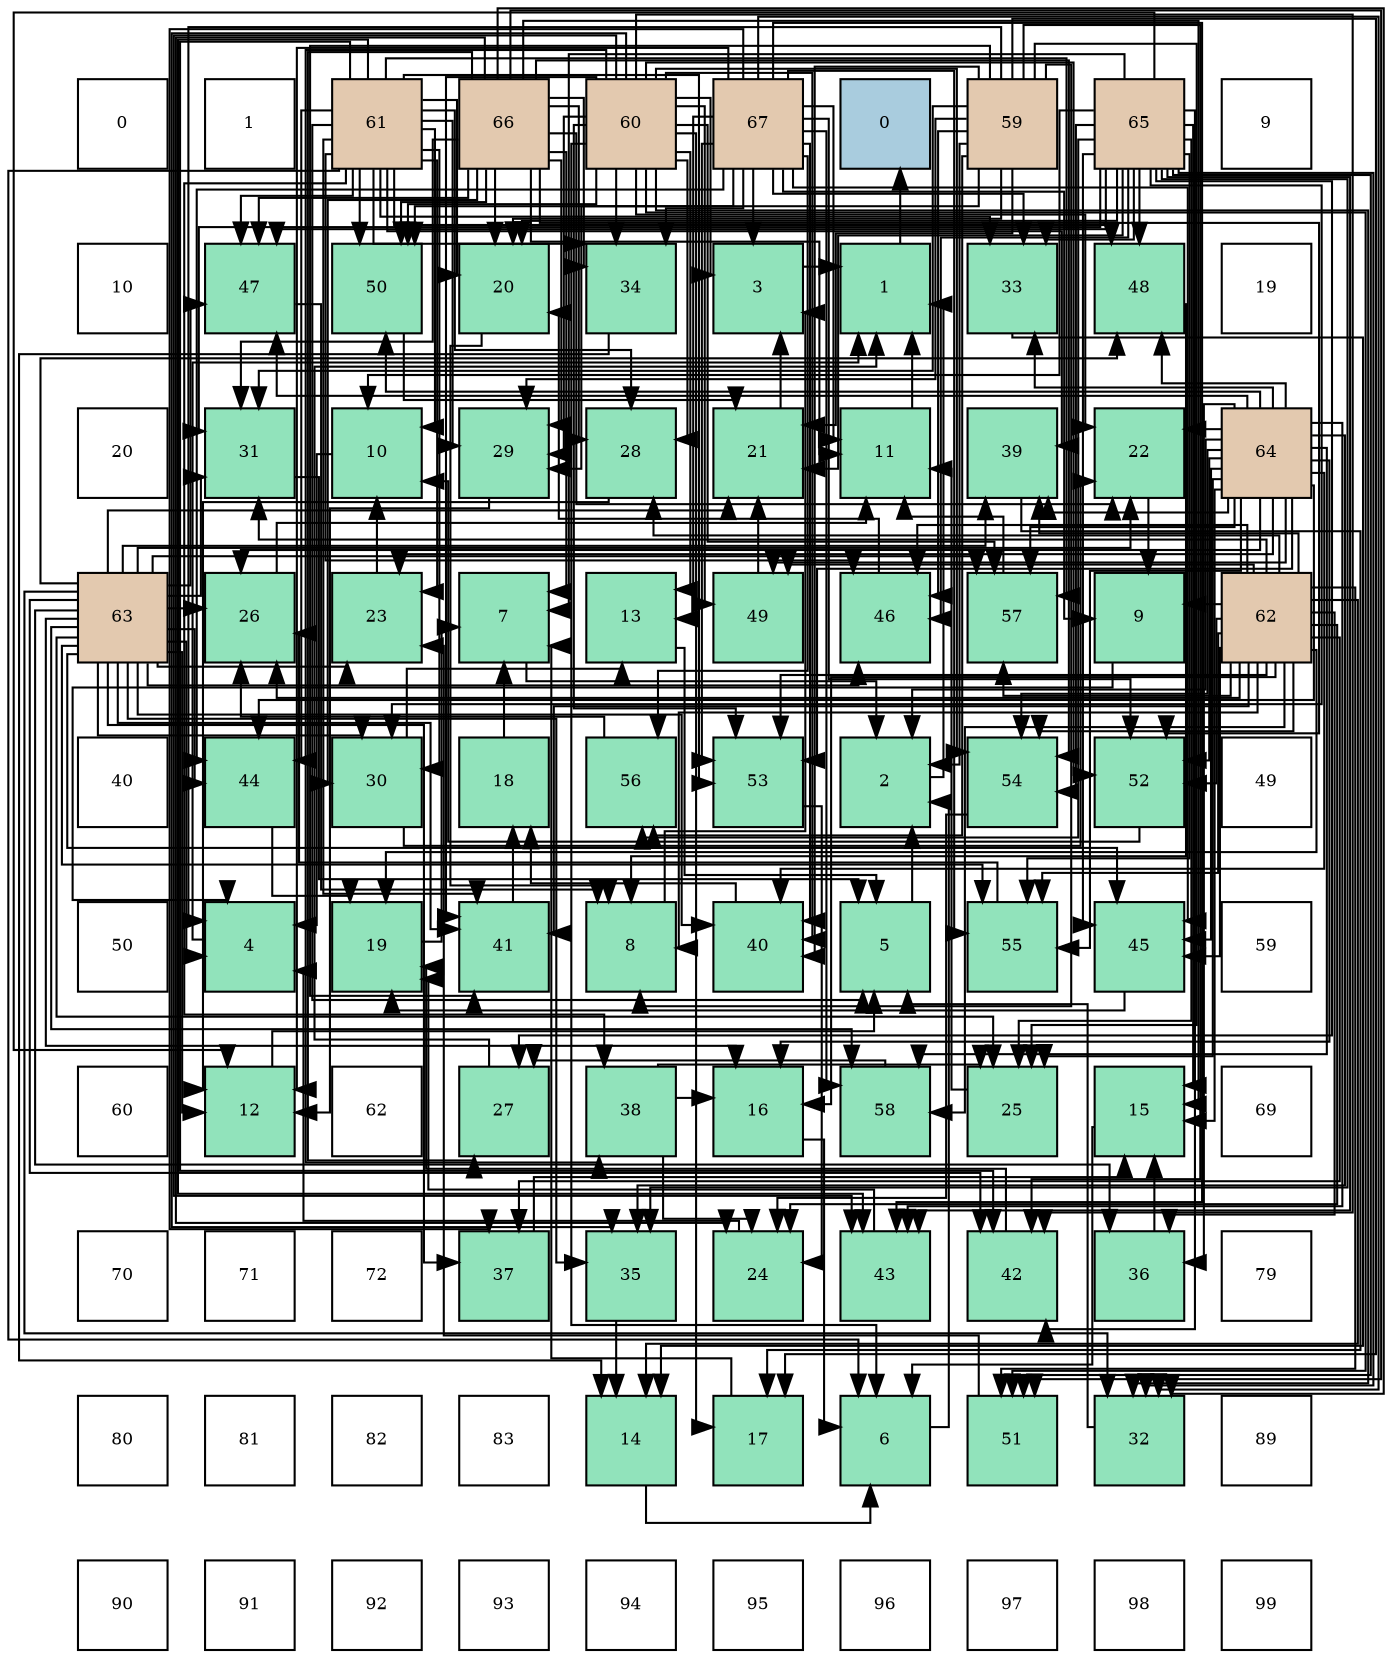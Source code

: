 digraph layout{
 rankdir=TB;
 splines=ortho;
 node [style=filled shape=square fixedsize=true width=0.6];
0[label="0", fontsize=8, fillcolor="#ffffff"];
1[label="1", fontsize=8, fillcolor="#ffffff"];
2[label="61", fontsize=8, fillcolor="#e3c9af"];
3[label="66", fontsize=8, fillcolor="#e3c9af"];
4[label="60", fontsize=8, fillcolor="#e3c9af"];
5[label="67", fontsize=8, fillcolor="#e3c9af"];
6[label="0", fontsize=8, fillcolor="#a9ccde"];
7[label="59", fontsize=8, fillcolor="#e3c9af"];
8[label="65", fontsize=8, fillcolor="#e3c9af"];
9[label="9", fontsize=8, fillcolor="#ffffff"];
10[label="10", fontsize=8, fillcolor="#ffffff"];
11[label="47", fontsize=8, fillcolor="#91e3bb"];
12[label="50", fontsize=8, fillcolor="#91e3bb"];
13[label="20", fontsize=8, fillcolor="#91e3bb"];
14[label="34", fontsize=8, fillcolor="#91e3bb"];
15[label="3", fontsize=8, fillcolor="#91e3bb"];
16[label="1", fontsize=8, fillcolor="#91e3bb"];
17[label="33", fontsize=8, fillcolor="#91e3bb"];
18[label="48", fontsize=8, fillcolor="#91e3bb"];
19[label="19", fontsize=8, fillcolor="#ffffff"];
20[label="20", fontsize=8, fillcolor="#ffffff"];
21[label="31", fontsize=8, fillcolor="#91e3bb"];
22[label="10", fontsize=8, fillcolor="#91e3bb"];
23[label="29", fontsize=8, fillcolor="#91e3bb"];
24[label="28", fontsize=8, fillcolor="#91e3bb"];
25[label="21", fontsize=8, fillcolor="#91e3bb"];
26[label="11", fontsize=8, fillcolor="#91e3bb"];
27[label="39", fontsize=8, fillcolor="#91e3bb"];
28[label="22", fontsize=8, fillcolor="#91e3bb"];
29[label="64", fontsize=8, fillcolor="#e3c9af"];
30[label="63", fontsize=8, fillcolor="#e3c9af"];
31[label="26", fontsize=8, fillcolor="#91e3bb"];
32[label="23", fontsize=8, fillcolor="#91e3bb"];
33[label="7", fontsize=8, fillcolor="#91e3bb"];
34[label="13", fontsize=8, fillcolor="#91e3bb"];
35[label="49", fontsize=8, fillcolor="#91e3bb"];
36[label="46", fontsize=8, fillcolor="#91e3bb"];
37[label="57", fontsize=8, fillcolor="#91e3bb"];
38[label="9", fontsize=8, fillcolor="#91e3bb"];
39[label="62", fontsize=8, fillcolor="#e3c9af"];
40[label="40", fontsize=8, fillcolor="#ffffff"];
41[label="44", fontsize=8, fillcolor="#91e3bb"];
42[label="30", fontsize=8, fillcolor="#91e3bb"];
43[label="18", fontsize=8, fillcolor="#91e3bb"];
44[label="56", fontsize=8, fillcolor="#91e3bb"];
45[label="53", fontsize=8, fillcolor="#91e3bb"];
46[label="2", fontsize=8, fillcolor="#91e3bb"];
47[label="54", fontsize=8, fillcolor="#91e3bb"];
48[label="52", fontsize=8, fillcolor="#91e3bb"];
49[label="49", fontsize=8, fillcolor="#ffffff"];
50[label="50", fontsize=8, fillcolor="#ffffff"];
51[label="4", fontsize=8, fillcolor="#91e3bb"];
52[label="19", fontsize=8, fillcolor="#91e3bb"];
53[label="41", fontsize=8, fillcolor="#91e3bb"];
54[label="8", fontsize=8, fillcolor="#91e3bb"];
55[label="40", fontsize=8, fillcolor="#91e3bb"];
56[label="5", fontsize=8, fillcolor="#91e3bb"];
57[label="55", fontsize=8, fillcolor="#91e3bb"];
58[label="45", fontsize=8, fillcolor="#91e3bb"];
59[label="59", fontsize=8, fillcolor="#ffffff"];
60[label="60", fontsize=8, fillcolor="#ffffff"];
61[label="12", fontsize=8, fillcolor="#91e3bb"];
62[label="62", fontsize=8, fillcolor="#ffffff"];
63[label="27", fontsize=8, fillcolor="#91e3bb"];
64[label="38", fontsize=8, fillcolor="#91e3bb"];
65[label="16", fontsize=8, fillcolor="#91e3bb"];
66[label="58", fontsize=8, fillcolor="#91e3bb"];
67[label="25", fontsize=8, fillcolor="#91e3bb"];
68[label="15", fontsize=8, fillcolor="#91e3bb"];
69[label="69", fontsize=8, fillcolor="#ffffff"];
70[label="70", fontsize=8, fillcolor="#ffffff"];
71[label="71", fontsize=8, fillcolor="#ffffff"];
72[label="72", fontsize=8, fillcolor="#ffffff"];
73[label="37", fontsize=8, fillcolor="#91e3bb"];
74[label="35", fontsize=8, fillcolor="#91e3bb"];
75[label="24", fontsize=8, fillcolor="#91e3bb"];
76[label="43", fontsize=8, fillcolor="#91e3bb"];
77[label="42", fontsize=8, fillcolor="#91e3bb"];
78[label="36", fontsize=8, fillcolor="#91e3bb"];
79[label="79", fontsize=8, fillcolor="#ffffff"];
80[label="80", fontsize=8, fillcolor="#ffffff"];
81[label="81", fontsize=8, fillcolor="#ffffff"];
82[label="82", fontsize=8, fillcolor="#ffffff"];
83[label="83", fontsize=8, fillcolor="#ffffff"];
84[label="14", fontsize=8, fillcolor="#91e3bb"];
85[label="17", fontsize=8, fillcolor="#91e3bb"];
86[label="6", fontsize=8, fillcolor="#91e3bb"];
87[label="51", fontsize=8, fillcolor="#91e3bb"];
88[label="32", fontsize=8, fillcolor="#91e3bb"];
89[label="89", fontsize=8, fillcolor="#ffffff"];
90[label="90", fontsize=8, fillcolor="#ffffff"];
91[label="91", fontsize=8, fillcolor="#ffffff"];
92[label="92", fontsize=8, fillcolor="#ffffff"];
93[label="93", fontsize=8, fillcolor="#ffffff"];
94[label="94", fontsize=8, fillcolor="#ffffff"];
95[label="95", fontsize=8, fillcolor="#ffffff"];
96[label="96", fontsize=8, fillcolor="#ffffff"];
97[label="97", fontsize=8, fillcolor="#ffffff"];
98[label="98", fontsize=8, fillcolor="#ffffff"];
99[label="99", fontsize=8, fillcolor="#ffffff"];
edge [constraint=false, style=vis];16 -> 6;
46 -> 16;
15 -> 16;
51 -> 16;
56 -> 46;
86 -> 46;
33 -> 46;
54 -> 15;
38 -> 51;
22 -> 51;
26 -> 16;
61 -> 56;
34 -> 56;
84 -> 86;
68 -> 86;
65 -> 86;
85 -> 33;
43 -> 33;
52 -> 33;
13 -> 54;
25 -> 15;
28 -> 38;
32 -> 22;
75 -> 51;
67 -> 26;
31 -> 26;
63 -> 16;
24 -> 61;
23 -> 61;
42 -> 34;
42 -> 28;
21 -> 56;
88 -> 56;
17 -> 84;
14 -> 84;
74 -> 84;
78 -> 68;
73 -> 68;
64 -> 65;
64 -> 75;
64 -> 67;
27 -> 85;
55 -> 43;
53 -> 43;
77 -> 52;
76 -> 52;
41 -> 52;
58 -> 52;
36 -> 13;
11 -> 54;
18 -> 54;
35 -> 25;
12 -> 25;
87 -> 32;
48 -> 22;
45 -> 75;
47 -> 75;
57 -> 31;
44 -> 31;
37 -> 26;
66 -> 63;
7 -> 46;
7 -> 51;
7 -> 54;
7 -> 85;
7 -> 13;
7 -> 25;
7 -> 67;
7 -> 23;
7 -> 21;
7 -> 55;
7 -> 53;
7 -> 77;
7 -> 36;
7 -> 12;
7 -> 44;
4 -> 15;
4 -> 86;
4 -> 34;
4 -> 85;
4 -> 28;
4 -> 24;
4 -> 23;
4 -> 88;
4 -> 14;
4 -> 74;
4 -> 64;
4 -> 55;
4 -> 53;
4 -> 77;
4 -> 76;
4 -> 35;
4 -> 12;
4 -> 87;
4 -> 48;
4 -> 45;
4 -> 47;
4 -> 37;
2 -> 56;
2 -> 86;
2 -> 22;
2 -> 13;
2 -> 32;
2 -> 24;
2 -> 23;
2 -> 42;
2 -> 17;
2 -> 14;
2 -> 64;
2 -> 27;
2 -> 53;
2 -> 77;
2 -> 76;
2 -> 41;
2 -> 36;
2 -> 11;
2 -> 18;
2 -> 12;
2 -> 45;
2 -> 37;
39 -> 54;
39 -> 38;
39 -> 84;
39 -> 65;
39 -> 52;
39 -> 75;
39 -> 31;
39 -> 24;
39 -> 21;
39 -> 78;
39 -> 73;
39 -> 27;
39 -> 53;
39 -> 58;
39 -> 36;
39 -> 35;
39 -> 87;
39 -> 48;
39 -> 45;
39 -> 47;
39 -> 57;
39 -> 37;
39 -> 66;
30 -> 51;
30 -> 61;
30 -> 65;
30 -> 25;
30 -> 28;
30 -> 32;
30 -> 67;
30 -> 31;
30 -> 42;
30 -> 21;
30 -> 88;
30 -> 74;
30 -> 78;
30 -> 73;
30 -> 27;
30 -> 55;
30 -> 53;
30 -> 77;
30 -> 41;
30 -> 58;
30 -> 36;
30 -> 11;
30 -> 18;
30 -> 57;
30 -> 37;
30 -> 66;
29 -> 46;
29 -> 68;
29 -> 65;
29 -> 28;
29 -> 32;
29 -> 67;
29 -> 31;
29 -> 17;
29 -> 74;
29 -> 78;
29 -> 27;
29 -> 55;
29 -> 76;
29 -> 41;
29 -> 58;
29 -> 11;
29 -> 18;
29 -> 35;
29 -> 12;
29 -> 48;
29 -> 45;
29 -> 47;
29 -> 57;
29 -> 37;
29 -> 66;
8 -> 33;
8 -> 22;
8 -> 61;
8 -> 68;
8 -> 13;
8 -> 25;
8 -> 67;
8 -> 63;
8 -> 42;
8 -> 21;
8 -> 88;
8 -> 17;
8 -> 74;
8 -> 77;
8 -> 76;
8 -> 58;
8 -> 36;
8 -> 11;
8 -> 18;
8 -> 87;
8 -> 47;
8 -> 57;
8 -> 44;
3 -> 33;
3 -> 26;
3 -> 68;
3 -> 13;
3 -> 28;
3 -> 75;
3 -> 63;
3 -> 24;
3 -> 23;
3 -> 42;
3 -> 21;
3 -> 88;
3 -> 14;
3 -> 11;
3 -> 12;
3 -> 87;
3 -> 48;
3 -> 47;
5 -> 15;
5 -> 38;
5 -> 26;
5 -> 61;
5 -> 34;
5 -> 23;
5 -> 88;
5 -> 17;
5 -> 14;
5 -> 73;
5 -> 55;
5 -> 76;
5 -> 41;
5 -> 58;
5 -> 48;
5 -> 45;
5 -> 57;
5 -> 44;
5 -> 66;
edge [constraint=true, style=invis];
0 -> 10 -> 20 -> 30 -> 40 -> 50 -> 60 -> 70 -> 80 -> 90;
1 -> 11 -> 21 -> 31 -> 41 -> 51 -> 61 -> 71 -> 81 -> 91;
2 -> 12 -> 22 -> 32 -> 42 -> 52 -> 62 -> 72 -> 82 -> 92;
3 -> 13 -> 23 -> 33 -> 43 -> 53 -> 63 -> 73 -> 83 -> 93;
4 -> 14 -> 24 -> 34 -> 44 -> 54 -> 64 -> 74 -> 84 -> 94;
5 -> 15 -> 25 -> 35 -> 45 -> 55 -> 65 -> 75 -> 85 -> 95;
6 -> 16 -> 26 -> 36 -> 46 -> 56 -> 66 -> 76 -> 86 -> 96;
7 -> 17 -> 27 -> 37 -> 47 -> 57 -> 67 -> 77 -> 87 -> 97;
8 -> 18 -> 28 -> 38 -> 48 -> 58 -> 68 -> 78 -> 88 -> 98;
9 -> 19 -> 29 -> 39 -> 49 -> 59 -> 69 -> 79 -> 89 -> 99;
rank = same {0 -> 1 -> 2 -> 3 -> 4 -> 5 -> 6 -> 7 -> 8 -> 9};
rank = same {10 -> 11 -> 12 -> 13 -> 14 -> 15 -> 16 -> 17 -> 18 -> 19};
rank = same {20 -> 21 -> 22 -> 23 -> 24 -> 25 -> 26 -> 27 -> 28 -> 29};
rank = same {30 -> 31 -> 32 -> 33 -> 34 -> 35 -> 36 -> 37 -> 38 -> 39};
rank = same {40 -> 41 -> 42 -> 43 -> 44 -> 45 -> 46 -> 47 -> 48 -> 49};
rank = same {50 -> 51 -> 52 -> 53 -> 54 -> 55 -> 56 -> 57 -> 58 -> 59};
rank = same {60 -> 61 -> 62 -> 63 -> 64 -> 65 -> 66 -> 67 -> 68 -> 69};
rank = same {70 -> 71 -> 72 -> 73 -> 74 -> 75 -> 76 -> 77 -> 78 -> 79};
rank = same {80 -> 81 -> 82 -> 83 -> 84 -> 85 -> 86 -> 87 -> 88 -> 89};
rank = same {90 -> 91 -> 92 -> 93 -> 94 -> 95 -> 96 -> 97 -> 98 -> 99};
}